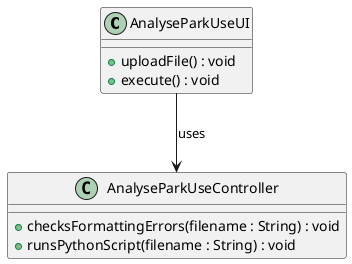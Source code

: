 @startuml
skinparam packageStyle rectangle
skinparam shadowing false
skinparam linetype polyline

'left to right direction

class AnalyseParkUseUI {
    + uploadFile() : void
    + execute() : void
}

class AnalyseParkUseController {
    + checksFormattingErrors(filename : String) : void
    + runsPythonScript(filename : String) : void
}

AnalyseParkUseUI --> AnalyseParkUseController : uses

@enduml